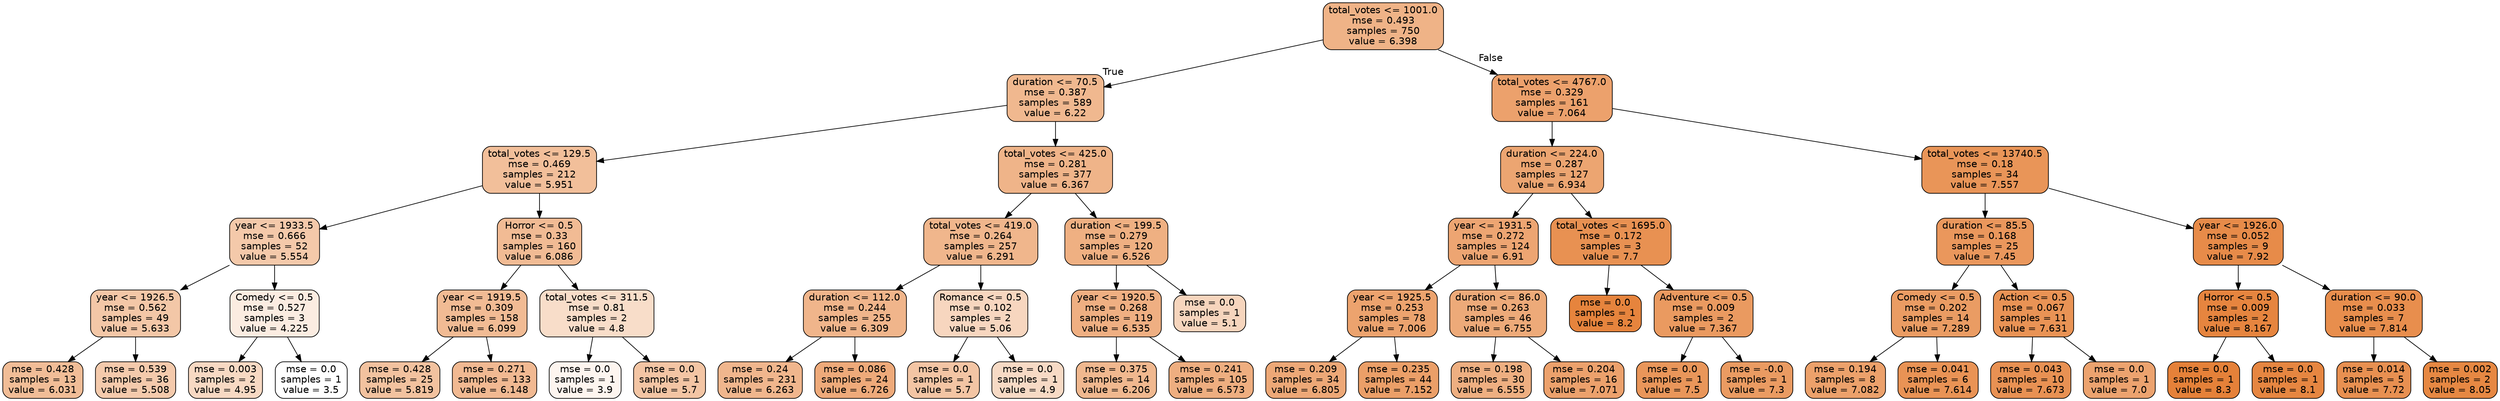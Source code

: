 digraph Tree {
node [shape=box, style="filled, rounded", color="black", fontname=helvetica] ;
edge [fontname=helvetica] ;
0 [label="total_votes <= 1001.0\nmse = 0.493\nsamples = 750\nvalue = 6.398", fillcolor="#efb387"] ;
1 [label="duration <= 70.5\nmse = 0.387\nsamples = 589\nvalue = 6.22", fillcolor="#f0b88f"] ;
0 -> 1 [labeldistance=2.5, labelangle=45, headlabel="True"] ;
2 [label="total_votes <= 129.5\nmse = 0.469\nsamples = 212\nvalue = 5.951", fillcolor="#f2bf9a"] ;
1 -> 2 ;
3 [label="year <= 1933.5\nmse = 0.666\nsamples = 52\nvalue = 5.554", fillcolor="#f4c9aa"] ;
2 -> 3 ;
4 [label="year <= 1926.5\nmse = 0.562\nsamples = 49\nvalue = 5.633", fillcolor="#f3c7a7"] ;
3 -> 4 ;
5 [label="mse = 0.428\nsamples = 13\nvalue = 6.031", fillcolor="#f1bd97"] ;
4 -> 5 ;
6 [label="mse = 0.539\nsamples = 36\nvalue = 5.508", fillcolor="#f4caac"] ;
4 -> 6 ;
7 [label="Comedy <= 0.5\nmse = 0.527\nsamples = 3\nvalue = 4.225", fillcolor="#fbece1"] ;
3 -> 7 ;
8 [label="mse = 0.003\nsamples = 2\nvalue = 4.95", fillcolor="#f7d9c3"] ;
7 -> 8 ;
9 [label="mse = 0.0\nsamples = 1\nvalue = 3.5", fillcolor="#ffffff"] ;
7 -> 9 ;
10 [label="Horror <= 0.5\nmse = 0.33\nsamples = 160\nvalue = 6.086", fillcolor="#f1bb94"] ;
2 -> 10 ;
11 [label="year <= 1919.5\nmse = 0.309\nsamples = 158\nvalue = 6.099", fillcolor="#f1bb94"] ;
10 -> 11 ;
12 [label="mse = 0.428\nsamples = 25\nvalue = 5.819", fillcolor="#f2c29f"] ;
11 -> 12 ;
13 [label="mse = 0.271\nsamples = 133\nvalue = 6.148", fillcolor="#f1b992"] ;
11 -> 13 ;
14 [label="total_votes <= 311.5\nmse = 0.81\nsamples = 2\nvalue = 4.8", fillcolor="#f8ddc9"] ;
10 -> 14 ;
15 [label="mse = 0.0\nsamples = 1\nvalue = 3.9", fillcolor="#fdf5ef"] ;
14 -> 15 ;
16 [label="mse = 0.0\nsamples = 1\nvalue = 5.7", fillcolor="#f3c5a4"] ;
14 -> 16 ;
17 [label="total_votes <= 425.0\nmse = 0.281\nsamples = 377\nvalue = 6.367", fillcolor="#efb489"] ;
1 -> 17 ;
18 [label="total_votes <= 419.0\nmse = 0.264\nsamples = 257\nvalue = 6.291", fillcolor="#f0b68c"] ;
17 -> 18 ;
19 [label="duration <= 112.0\nmse = 0.244\nsamples = 255\nvalue = 6.309", fillcolor="#f0b58b"] ;
18 -> 19 ;
20 [label="mse = 0.24\nsamples = 231\nvalue = 6.263", fillcolor="#f0b68d"] ;
19 -> 20 ;
21 [label="mse = 0.086\nsamples = 24\nvalue = 6.726", fillcolor="#eeaa7a"] ;
19 -> 21 ;
22 [label="Romance <= 0.5\nmse = 0.102\nsamples = 2\nvalue = 5.06", fillcolor="#f7d6bf"] ;
18 -> 22 ;
23 [label="mse = 0.0\nsamples = 1\nvalue = 5.7", fillcolor="#f3c5a4"] ;
22 -> 23 ;
24 [label="mse = 0.0\nsamples = 1\nvalue = 4.9", fillcolor="#f7dac5"] ;
22 -> 24 ;
25 [label="duration <= 199.5\nmse = 0.279\nsamples = 120\nvalue = 6.526", fillcolor="#efb082"] ;
17 -> 25 ;
26 [label="year <= 1920.5\nmse = 0.268\nsamples = 119\nvalue = 6.535", fillcolor="#efaf82"] ;
25 -> 26 ;
27 [label="mse = 0.375\nsamples = 14\nvalue = 6.206", fillcolor="#f0b88f"] ;
26 -> 27 ;
28 [label="mse = 0.241\nsamples = 105\nvalue = 6.573", fillcolor="#eeae80"] ;
26 -> 28 ;
29 [label="mse = 0.0\nsamples = 1\nvalue = 5.1", fillcolor="#f6d5bd"] ;
25 -> 29 ;
30 [label="total_votes <= 4767.0\nmse = 0.329\nsamples = 161\nvalue = 7.064", fillcolor="#eca16c"] ;
0 -> 30 [labeldistance=2.5, labelangle=-45, headlabel="False"] ;
31 [label="duration <= 224.0\nmse = 0.287\nsamples = 127\nvalue = 6.934", fillcolor="#eca571"] ;
30 -> 31 ;
32 [label="year <= 1931.5\nmse = 0.272\nsamples = 124\nvalue = 6.91", fillcolor="#eda572"] ;
31 -> 32 ;
33 [label="year <= 1925.5\nmse = 0.253\nsamples = 78\nvalue = 7.006", fillcolor="#eca36e"] ;
32 -> 33 ;
34 [label="mse = 0.209\nsamples = 34\nvalue = 6.805", fillcolor="#eda877"] ;
33 -> 34 ;
35 [label="mse = 0.235\nsamples = 44\nvalue = 7.152", fillcolor="#eb9f68"] ;
33 -> 35 ;
36 [label="duration <= 86.0\nmse = 0.263\nsamples = 46\nvalue = 6.755", fillcolor="#edaa79"] ;
32 -> 36 ;
37 [label="mse = 0.198\nsamples = 30\nvalue = 6.555", fillcolor="#eeaf81"] ;
36 -> 37 ;
38 [label="mse = 0.204\nsamples = 16\nvalue = 7.071", fillcolor="#eca16c"] ;
36 -> 38 ;
39 [label="total_votes <= 1695.0\nmse = 0.172\nsamples = 3\nvalue = 7.7", fillcolor="#e89152"] ;
31 -> 39 ;
40 [label="mse = 0.0\nsamples = 1\nvalue = 8.2", fillcolor="#e6843d"] ;
39 -> 40 ;
41 [label="Adventure <= 0.5\nmse = 0.009\nsamples = 2\nvalue = 7.367", fillcolor="#ea9a60"] ;
39 -> 41 ;
42 [label="mse = 0.0\nsamples = 1\nvalue = 7.5", fillcolor="#e9965a"] ;
41 -> 42 ;
43 [label="mse = -0.0\nsamples = 1\nvalue = 7.3", fillcolor="#ea9b62"] ;
41 -> 43 ;
44 [label="total_votes <= 13740.5\nmse = 0.18\nsamples = 34\nvalue = 7.557", fillcolor="#e99558"] ;
30 -> 44 ;
45 [label="duration <= 85.5\nmse = 0.168\nsamples = 25\nvalue = 7.45", fillcolor="#ea975c"] ;
44 -> 45 ;
46 [label="Comedy <= 0.5\nmse = 0.202\nsamples = 14\nvalue = 7.289", fillcolor="#ea9c63"] ;
45 -> 46 ;
47 [label="mse = 0.194\nsamples = 8\nvalue = 7.082", fillcolor="#eca16b"] ;
46 -> 47 ;
48 [label="mse = 0.041\nsamples = 6\nvalue = 7.614", fillcolor="#e99355"] ;
46 -> 48 ;
49 [label="Action <= 0.5\nmse = 0.067\nsamples = 11\nvalue = 7.631", fillcolor="#e99355"] ;
45 -> 49 ;
50 [label="mse = 0.043\nsamples = 10\nvalue = 7.673", fillcolor="#e89153"] ;
49 -> 50 ;
51 [label="mse = 0.0\nsamples = 1\nvalue = 7.0", fillcolor="#eca36f"] ;
49 -> 51 ;
52 [label="year <= 1926.0\nmse = 0.052\nsamples = 9\nvalue = 7.92", fillcolor="#e78b49"] ;
44 -> 52 ;
53 [label="Horror <= 0.5\nmse = 0.009\nsamples = 2\nvalue = 8.167", fillcolor="#e6853f"] ;
52 -> 53 ;
54 [label="mse = 0.0\nsamples = 1\nvalue = 8.3", fillcolor="#e58139"] ;
53 -> 54 ;
55 [label="mse = 0.0\nsamples = 1\nvalue = 8.1", fillcolor="#e68641"] ;
53 -> 55 ;
56 [label="duration <= 90.0\nmse = 0.033\nsamples = 7\nvalue = 7.814", fillcolor="#e88e4d"] ;
52 -> 56 ;
57 [label="mse = 0.014\nsamples = 5\nvalue = 7.72", fillcolor="#e89051"] ;
56 -> 57 ;
58 [label="mse = 0.002\nsamples = 2\nvalue = 8.05", fillcolor="#e68843"] ;
56 -> 58 ;
}